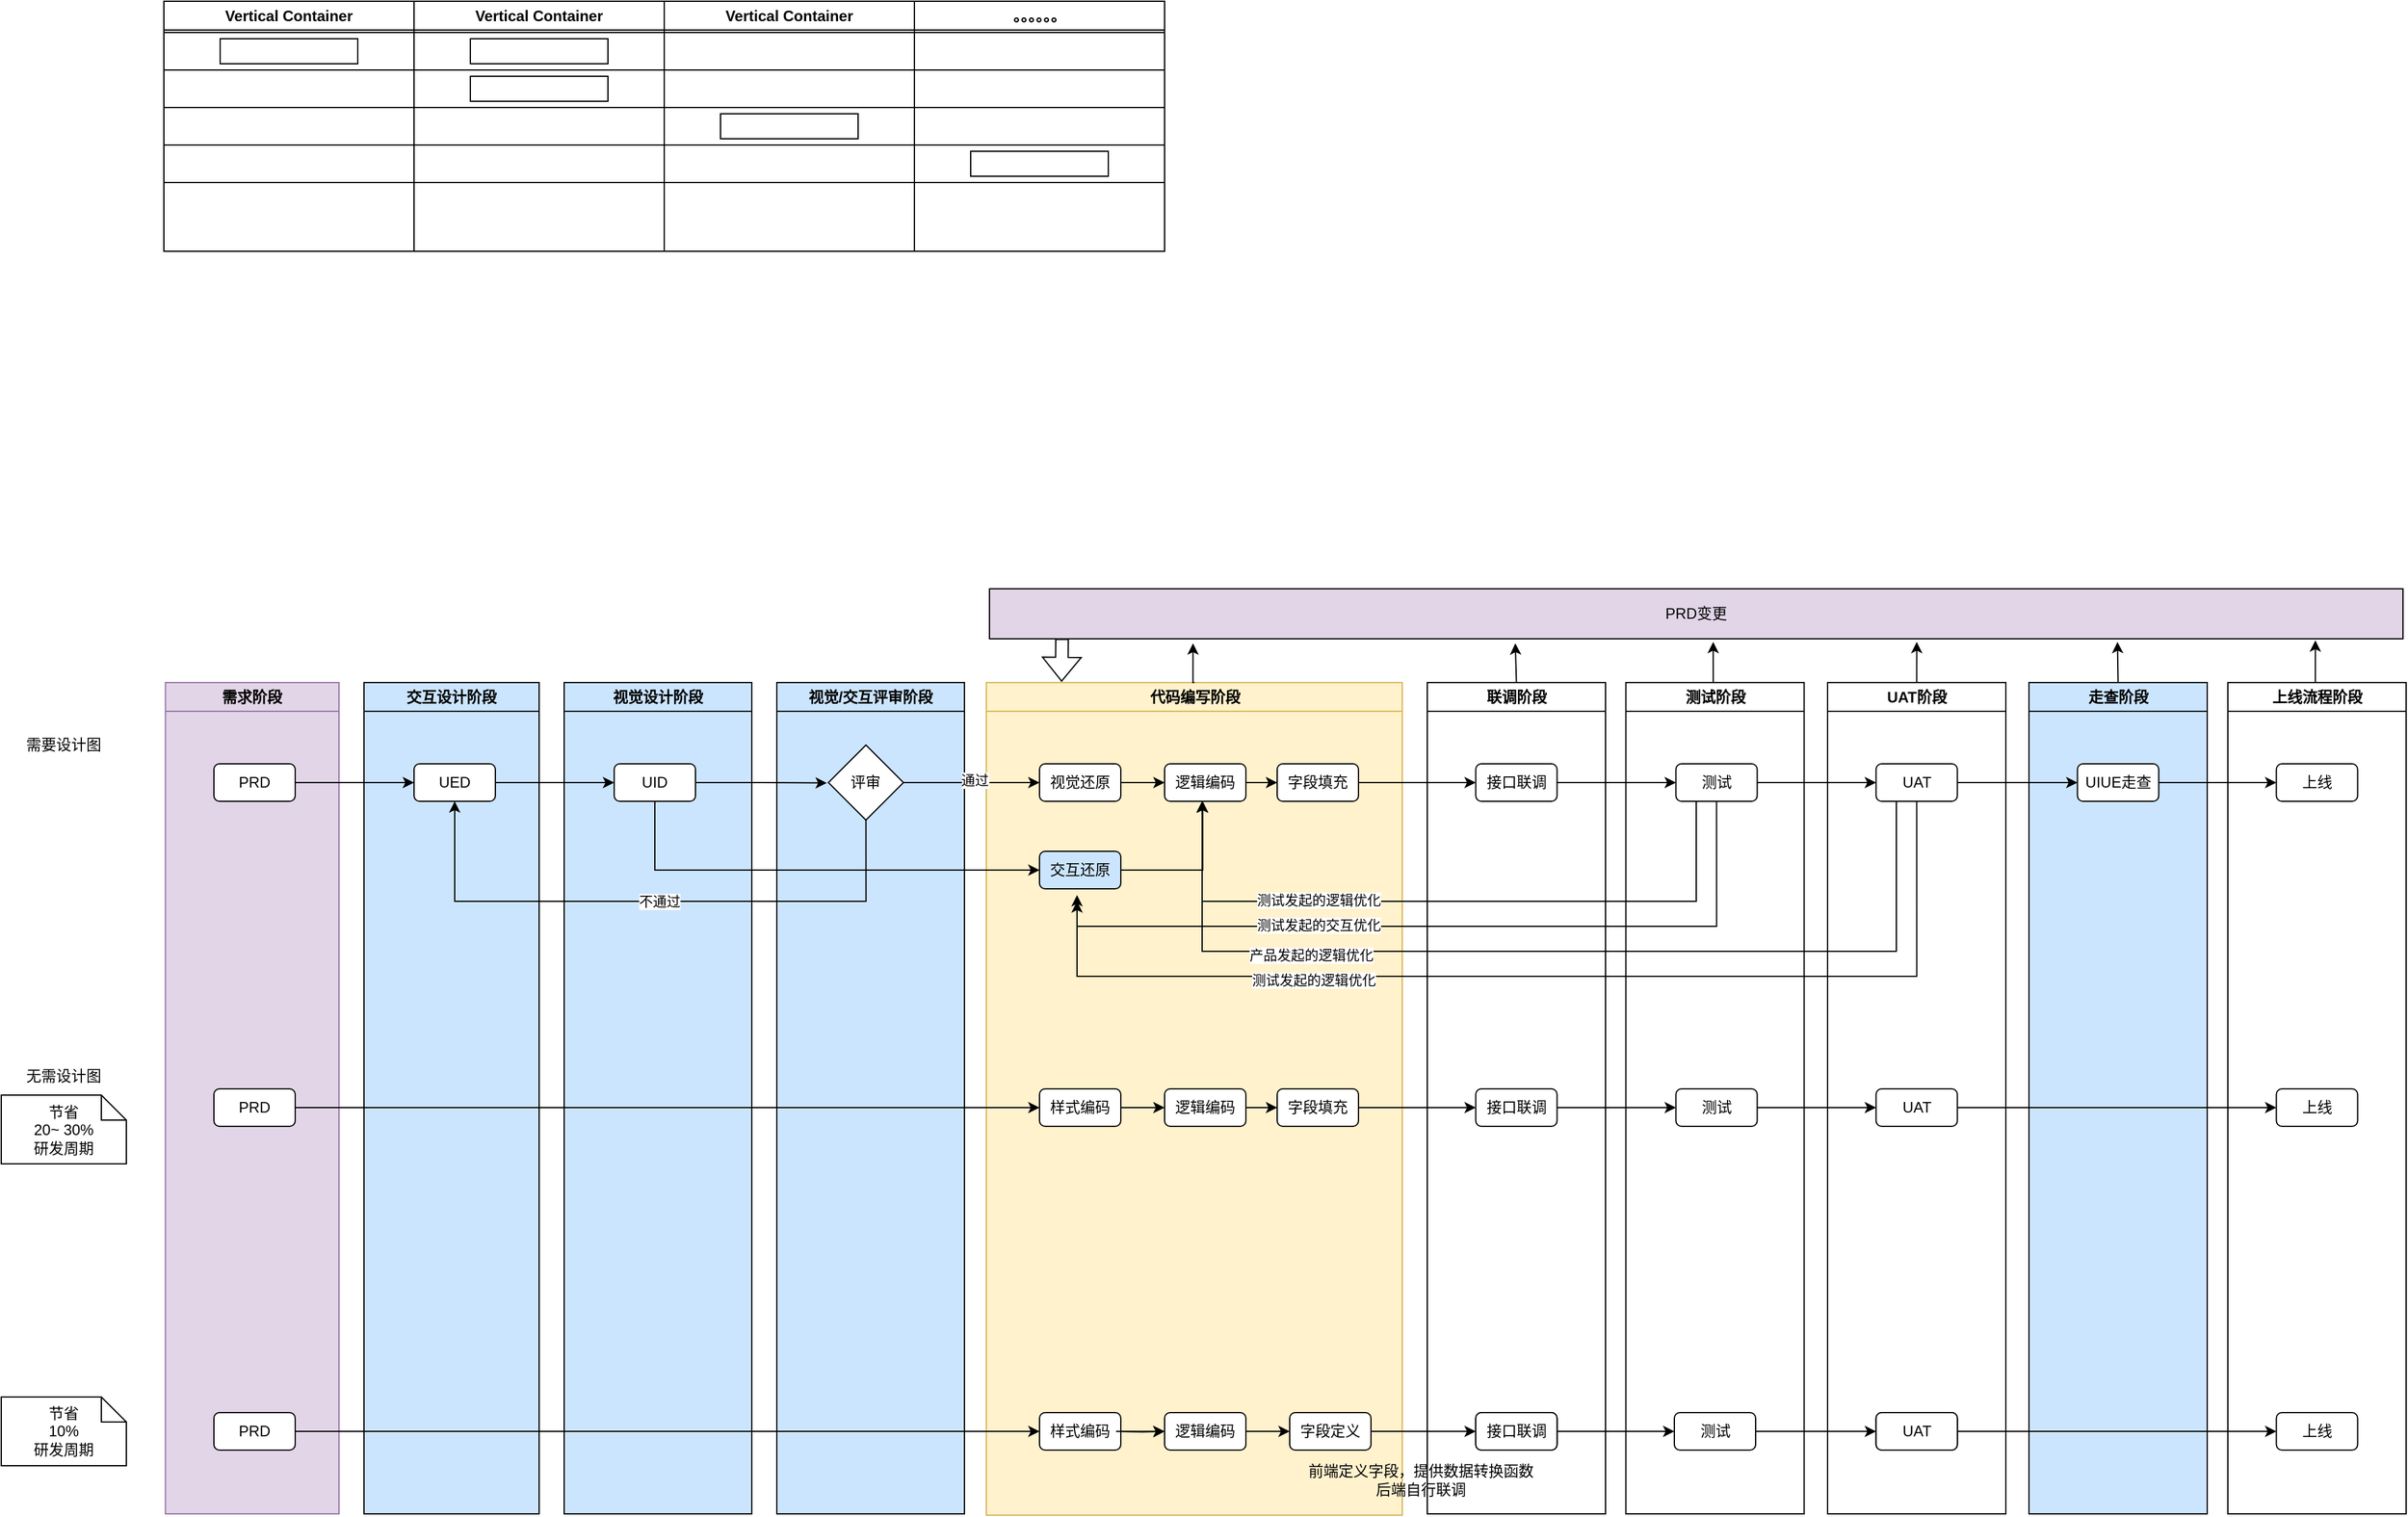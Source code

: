 <mxfile version="26.1.0">
  <diagram name="第 1 页" id="ajtBjw0Y2TWfrJRZztik">
    <mxGraphModel dx="1816" dy="565" grid="1" gridSize="10" guides="1" tooltips="1" connect="1" arrows="1" fold="1" page="1" pageScale="1" pageWidth="827" pageHeight="1169" math="0" shadow="0">
      <root>
        <mxCell id="0" />
        <mxCell id="1" parent="0" />
        <mxCell id="ziaTT8W9rmz3EXv0RYZL-85" value="需求阶段" style="swimlane;whiteSpace=wrap;html=1;fillColor=#E1D5E7;strokeColor=#9673a6;swimlaneFillColor=#E1D5E7;" vertex="1" parent="1">
          <mxGeometry x="81.25" y="585" width="138.75" height="665" as="geometry" />
        </mxCell>
        <mxCell id="ziaTT8W9rmz3EXv0RYZL-52" value="PRD" style="rounded=1;whiteSpace=wrap;html=1;" vertex="1" parent="ziaTT8W9rmz3EXv0RYZL-85">
          <mxGeometry x="38.75" y="325" width="65" height="30" as="geometry" />
        </mxCell>
        <mxCell id="ziaTT8W9rmz3EXv0RYZL-19" value="交互设计阶段" style="swimlane;whiteSpace=wrap;html=1;swimlaneFillColor=#CCE5FF;fillColor=#CCE5FF;gradientColor=none;" vertex="1" parent="1">
          <mxGeometry x="240" y="585" width="140" height="665" as="geometry" />
        </mxCell>
        <mxCell id="ziaTT8W9rmz3EXv0RYZL-24" value="视觉设计阶段" style="swimlane;whiteSpace=wrap;html=1;swimlaneFillColor=#CCE5FF;fillColor=#CCE5FF;gradientColor=none;" vertex="1" parent="1">
          <mxGeometry x="400" y="585" width="150" height="665" as="geometry" />
        </mxCell>
        <mxCell id="ziaTT8W9rmz3EXv0RYZL-110" value="视觉/交互评审阶段" style="swimlane;whiteSpace=wrap;html=1;swimlaneFillColor=#CCE5FF;fillColor=#CCE5FF;gradientColor=none;" vertex="1" parent="1">
          <mxGeometry x="570" y="585" width="150" height="665" as="geometry" />
        </mxCell>
        <mxCell id="ziaTT8W9rmz3EXv0RYZL-113" value="评审" style="rhombus;whiteSpace=wrap;html=1;" vertex="1" parent="ziaTT8W9rmz3EXv0RYZL-110">
          <mxGeometry x="41.25" y="50" width="60" height="60" as="geometry" />
        </mxCell>
        <mxCell id="ziaTT8W9rmz3EXv0RYZL-74" value="代码编写阶段" style="swimlane;whiteSpace=wrap;html=1;fillColor=#fff2cc;strokeColor=#d6b656;swimlaneFillColor=#FFF2CC;" vertex="1" parent="1">
          <mxGeometry x="737.5" y="585" width="332.5" height="666" as="geometry" />
        </mxCell>
        <mxCell id="ziaTT8W9rmz3EXv0RYZL-130" style="edgeStyle=orthogonalEdgeStyle;rounded=0;orthogonalLoop=1;jettySize=auto;html=1;exitX=1;exitY=0.5;exitDx=0;exitDy=0;entryX=0;entryY=0.5;entryDx=0;entryDy=0;" edge="1" parent="ziaTT8W9rmz3EXv0RYZL-74" source="ziaTT8W9rmz3EXv0RYZL-4" target="ziaTT8W9rmz3EXv0RYZL-128">
          <mxGeometry relative="1" as="geometry" />
        </mxCell>
        <mxCell id="ziaTT8W9rmz3EXv0RYZL-4" value="视觉还原" style="rounded=1;whiteSpace=wrap;html=1;" vertex="1" parent="ziaTT8W9rmz3EXv0RYZL-74">
          <mxGeometry x="42.5" y="65" width="65" height="30" as="geometry" />
        </mxCell>
        <mxCell id="ziaTT8W9rmz3EXv0RYZL-129" style="edgeStyle=orthogonalEdgeStyle;rounded=0;orthogonalLoop=1;jettySize=auto;html=1;exitX=1;exitY=0.5;exitDx=0;exitDy=0;" edge="1" parent="ziaTT8W9rmz3EXv0RYZL-74" source="ziaTT8W9rmz3EXv0RYZL-5" target="ziaTT8W9rmz3EXv0RYZL-128">
          <mxGeometry relative="1" as="geometry">
            <Array as="points">
              <mxPoint x="173" y="150" />
            </Array>
          </mxGeometry>
        </mxCell>
        <mxCell id="ziaTT8W9rmz3EXv0RYZL-5" value="交互还原" style="rounded=1;whiteSpace=wrap;html=1;fillColor=#CCE5FF;" vertex="1" parent="ziaTT8W9rmz3EXv0RYZL-74">
          <mxGeometry x="42.5" y="135" width="65" height="30" as="geometry" />
        </mxCell>
        <mxCell id="ziaTT8W9rmz3EXv0RYZL-197" style="edgeStyle=orthogonalEdgeStyle;rounded=0;orthogonalLoop=1;jettySize=auto;html=1;exitX=1;exitY=0.5;exitDx=0;exitDy=0;" edge="1" parent="ziaTT8W9rmz3EXv0RYZL-74" source="ziaTT8W9rmz3EXv0RYZL-128">
          <mxGeometry relative="1" as="geometry">
            <mxPoint x="232.5" y="79.762" as="targetPoint" />
          </mxGeometry>
        </mxCell>
        <mxCell id="ziaTT8W9rmz3EXv0RYZL-128" value="逻辑编码" style="rounded=1;whiteSpace=wrap;html=1;" vertex="1" parent="ziaTT8W9rmz3EXv0RYZL-74">
          <mxGeometry x="142.5" y="65" width="65" height="30" as="geometry" />
        </mxCell>
        <mxCell id="ziaTT8W9rmz3EXv0RYZL-188" value="字段填充" style="rounded=1;whiteSpace=wrap;html=1;" vertex="1" parent="ziaTT8W9rmz3EXv0RYZL-74">
          <mxGeometry x="232.5" y="325" width="65" height="30" as="geometry" />
        </mxCell>
        <mxCell id="ziaTT8W9rmz3EXv0RYZL-189" value="字段填充" style="rounded=1;whiteSpace=wrap;html=1;" vertex="1" parent="ziaTT8W9rmz3EXv0RYZL-74">
          <mxGeometry x="232.5" y="65" width="65" height="30" as="geometry" />
        </mxCell>
        <mxCell id="ziaTT8W9rmz3EXv0RYZL-192" style="edgeStyle=orthogonalEdgeStyle;rounded=0;orthogonalLoop=1;jettySize=auto;html=1;exitX=1;exitY=0.5;exitDx=0;exitDy=0;entryX=0;entryY=0.5;entryDx=0;entryDy=0;" edge="1" parent="ziaTT8W9rmz3EXv0RYZL-74" source="ziaTT8W9rmz3EXv0RYZL-111" target="ziaTT8W9rmz3EXv0RYZL-188">
          <mxGeometry relative="1" as="geometry" />
        </mxCell>
        <mxCell id="ziaTT8W9rmz3EXv0RYZL-111" value="逻辑编码" style="rounded=1;whiteSpace=wrap;html=1;" vertex="1" parent="ziaTT8W9rmz3EXv0RYZL-74">
          <mxGeometry x="142.5" y="325" width="65" height="30" as="geometry" />
        </mxCell>
        <mxCell id="ziaTT8W9rmz3EXv0RYZL-191" style="edgeStyle=orthogonalEdgeStyle;rounded=0;orthogonalLoop=1;jettySize=auto;html=1;exitX=1;exitY=0.5;exitDx=0;exitDy=0;" edge="1" parent="ziaTT8W9rmz3EXv0RYZL-74" source="ziaTT8W9rmz3EXv0RYZL-125">
          <mxGeometry relative="1" as="geometry">
            <mxPoint x="142.5" y="339.762" as="targetPoint" />
          </mxGeometry>
        </mxCell>
        <mxCell id="ziaTT8W9rmz3EXv0RYZL-125" value="样式编码" style="rounded=1;whiteSpace=wrap;html=1;" vertex="1" parent="ziaTT8W9rmz3EXv0RYZL-74">
          <mxGeometry x="42.5" y="325" width="65" height="30" as="geometry" />
        </mxCell>
        <mxCell id="ziaTT8W9rmz3EXv0RYZL-78" value="联调阶段" style="swimlane;whiteSpace=wrap;html=1;" vertex="1" parent="1">
          <mxGeometry x="1090" y="585" width="142.5" height="665" as="geometry" />
        </mxCell>
        <mxCell id="ziaTT8W9rmz3EXv0RYZL-63" value="接口联调" style="rounded=1;whiteSpace=wrap;html=1;" vertex="1" parent="ziaTT8W9rmz3EXv0RYZL-78">
          <mxGeometry x="38.75" y="325" width="65" height="30" as="geometry" />
        </mxCell>
        <mxCell id="ziaTT8W9rmz3EXv0RYZL-80" value="测试阶段" style="swimlane;whiteSpace=wrap;html=1;" vertex="1" parent="1">
          <mxGeometry x="1248.75" y="585" width="142.5" height="665" as="geometry" />
        </mxCell>
        <mxCell id="ziaTT8W9rmz3EXv0RYZL-65" value="测试" style="rounded=1;whiteSpace=wrap;html=1;" vertex="1" parent="ziaTT8W9rmz3EXv0RYZL-80">
          <mxGeometry x="40" y="325" width="65" height="30" as="geometry" />
        </mxCell>
        <mxCell id="ziaTT8W9rmz3EXv0RYZL-175" value="测试" style="rounded=1;whiteSpace=wrap;html=1;" vertex="1" parent="ziaTT8W9rmz3EXv0RYZL-80">
          <mxGeometry x="38.75" y="584" width="65" height="30" as="geometry" />
        </mxCell>
        <mxCell id="ziaTT8W9rmz3EXv0RYZL-82" value="UAT阶段" style="swimlane;whiteSpace=wrap;html=1;" vertex="1" parent="1">
          <mxGeometry x="1410" y="585" width="142.5" height="665" as="geometry" />
        </mxCell>
        <mxCell id="ziaTT8W9rmz3EXv0RYZL-67" value="UAT" style="rounded=1;whiteSpace=wrap;html=1;" vertex="1" parent="ziaTT8W9rmz3EXv0RYZL-82">
          <mxGeometry x="38.75" y="325" width="65" height="30" as="geometry" />
        </mxCell>
        <mxCell id="ziaTT8W9rmz3EXv0RYZL-27" value="走查阶段" style="swimlane;whiteSpace=wrap;html=1;swimlaneFillColor=#CCE5FF;fillColor=#CCE5FF;gradientColor=none;" vertex="1" parent="1">
          <mxGeometry x="1571" y="585" width="142.5" height="665" as="geometry" />
        </mxCell>
        <mxCell id="ziaTT8W9rmz3EXv0RYZL-84" value="上线流程阶段" style="swimlane;whiteSpace=wrap;html=1;" vertex="1" parent="1">
          <mxGeometry x="1730" y="585" width="142.5" height="665" as="geometry" />
        </mxCell>
        <mxCell id="ziaTT8W9rmz3EXv0RYZL-72" value="上线" style="rounded=1;whiteSpace=wrap;html=1;" vertex="1" parent="ziaTT8W9rmz3EXv0RYZL-84">
          <mxGeometry x="38.75" y="325" width="65" height="30" as="geometry" />
        </mxCell>
        <mxCell id="MzRyn0qnfD5LSnEBf2ia-15" style="edgeStyle=orthogonalEdgeStyle;rounded=0;orthogonalLoop=1;jettySize=auto;html=1;entryX=0;entryY=0.5;entryDx=0;entryDy=0;" parent="1" source="MzRyn0qnfD5LSnEBf2ia-10" target="MzRyn0qnfD5LSnEBf2ia-12" edge="1">
          <mxGeometry relative="1" as="geometry" />
        </mxCell>
        <mxCell id="MzRyn0qnfD5LSnEBf2ia-6" value="" style="rounded=0;whiteSpace=wrap;html=1;" parent="1" vertex="1">
          <mxGeometry x="80" y="95" width="800" height="30" as="geometry" />
        </mxCell>
        <mxCell id="MzRyn0qnfD5LSnEBf2ia-5" value="" style="rounded=0;whiteSpace=wrap;html=1;" parent="1" vertex="1">
          <mxGeometry x="80" y="65" width="800" height="30" as="geometry" />
        </mxCell>
        <mxCell id="MzRyn0qnfD5LSnEBf2ia-23" value="" style="rounded=0;whiteSpace=wrap;html=1;" parent="1" vertex="1">
          <mxGeometry x="80" y="125" width="800" height="30" as="geometry" />
        </mxCell>
        <mxCell id="MzRyn0qnfD5LSnEBf2ia-24" value="" style="rounded=0;whiteSpace=wrap;html=1;" parent="1" vertex="1">
          <mxGeometry x="80" y="155" width="800" height="30" as="geometry" />
        </mxCell>
        <mxCell id="MzRyn0qnfD5LSnEBf2ia-4" value="Vertical Container" style="swimlane;whiteSpace=wrap;html=1;" parent="1" vertex="1">
          <mxGeometry x="480" y="40" width="200" height="200" as="geometry" />
        </mxCell>
        <mxCell id="MzRyn0qnfD5LSnEBf2ia-25" value="" style="rounded=0;whiteSpace=wrap;html=1;" parent="MzRyn0qnfD5LSnEBf2ia-4" vertex="1">
          <mxGeometry x="45" y="90" width="110" height="20" as="geometry" />
        </mxCell>
        <mxCell id="MzRyn0qnfD5LSnEBf2ia-22" value="。。。。。。" style="swimlane;whiteSpace=wrap;html=1;" parent="1" vertex="1">
          <mxGeometry x="680" y="40" width="200" height="200" as="geometry" />
        </mxCell>
        <mxCell id="MzRyn0qnfD5LSnEBf2ia-2" value="Vertical Container" style="swimlane;whiteSpace=wrap;html=1;" parent="1" vertex="1">
          <mxGeometry x="80" y="40" width="200" height="200" as="geometry" />
        </mxCell>
        <mxCell id="MzRyn0qnfD5LSnEBf2ia-10" value="" style="rounded=0;whiteSpace=wrap;html=1;" parent="MzRyn0qnfD5LSnEBf2ia-2" vertex="1">
          <mxGeometry x="45" y="30" width="110" height="20" as="geometry" />
        </mxCell>
        <mxCell id="MzRyn0qnfD5LSnEBf2ia-3" value="Vertical Container" style="swimlane;whiteSpace=wrap;html=1;" parent="1" vertex="1">
          <mxGeometry x="280" y="40" width="200" height="200" as="geometry" />
        </mxCell>
        <mxCell id="MzRyn0qnfD5LSnEBf2ia-11" value="" style="rounded=0;whiteSpace=wrap;html=1;" parent="MzRyn0qnfD5LSnEBf2ia-3" vertex="1">
          <mxGeometry x="45" y="30" width="110" height="20" as="geometry" />
        </mxCell>
        <mxCell id="MzRyn0qnfD5LSnEBf2ia-12" value="" style="rounded=0;whiteSpace=wrap;html=1;" parent="MzRyn0qnfD5LSnEBf2ia-3" vertex="1">
          <mxGeometry x="45" y="60" width="110" height="20" as="geometry" />
        </mxCell>
        <mxCell id="MzRyn0qnfD5LSnEBf2ia-26" value="" style="rounded=0;whiteSpace=wrap;html=1;" parent="1" vertex="1">
          <mxGeometry x="725" y="160" width="110" height="20" as="geometry" />
        </mxCell>
        <mxCell id="ziaTT8W9rmz3EXv0RYZL-10" value="" style="edgeStyle=orthogonalEdgeStyle;rounded=0;orthogonalLoop=1;jettySize=auto;html=1;" edge="1" parent="1" source="ziaTT8W9rmz3EXv0RYZL-1" target="ziaTT8W9rmz3EXv0RYZL-2">
          <mxGeometry relative="1" as="geometry" />
        </mxCell>
        <mxCell id="ziaTT8W9rmz3EXv0RYZL-1" value="PRD" style="rounded=1;whiteSpace=wrap;html=1;" vertex="1" parent="1">
          <mxGeometry x="120" y="650" width="65" height="30" as="geometry" />
        </mxCell>
        <mxCell id="ziaTT8W9rmz3EXv0RYZL-11" value="" style="edgeStyle=orthogonalEdgeStyle;rounded=0;orthogonalLoop=1;jettySize=auto;html=1;" edge="1" parent="1" source="ziaTT8W9rmz3EXv0RYZL-2" target="ziaTT8W9rmz3EXv0RYZL-3">
          <mxGeometry relative="1" as="geometry" />
        </mxCell>
        <mxCell id="ziaTT8W9rmz3EXv0RYZL-2" value="UED" style="rounded=1;whiteSpace=wrap;html=1;" vertex="1" parent="1">
          <mxGeometry x="280" y="650" width="65" height="30" as="geometry" />
        </mxCell>
        <mxCell id="ziaTT8W9rmz3EXv0RYZL-17" style="edgeStyle=orthogonalEdgeStyle;rounded=0;orthogonalLoop=1;jettySize=auto;html=1;entryX=0;entryY=0.5;entryDx=0;entryDy=0;" edge="1" parent="1" source="ziaTT8W9rmz3EXv0RYZL-3" target="ziaTT8W9rmz3EXv0RYZL-5">
          <mxGeometry relative="1" as="geometry">
            <mxPoint x="480" y="740" as="targetPoint" />
            <Array as="points">
              <mxPoint x="473" y="735" />
            </Array>
          </mxGeometry>
        </mxCell>
        <mxCell id="ziaTT8W9rmz3EXv0RYZL-201" style="edgeStyle=orthogonalEdgeStyle;rounded=0;orthogonalLoop=1;jettySize=auto;html=1;exitX=1;exitY=0.5;exitDx=0;exitDy=0;" edge="1" parent="1" source="ziaTT8W9rmz3EXv0RYZL-3">
          <mxGeometry relative="1" as="geometry">
            <mxPoint x="610" y="665.345" as="targetPoint" />
          </mxGeometry>
        </mxCell>
        <mxCell id="ziaTT8W9rmz3EXv0RYZL-3" value="UID" style="rounded=1;whiteSpace=wrap;html=1;" vertex="1" parent="1">
          <mxGeometry x="440" y="650" width="65" height="30" as="geometry" />
        </mxCell>
        <mxCell id="ziaTT8W9rmz3EXv0RYZL-14" value="" style="edgeStyle=orthogonalEdgeStyle;rounded=0;orthogonalLoop=1;jettySize=auto;html=1;" edge="1" parent="1" source="ziaTT8W9rmz3EXv0RYZL-6" target="ziaTT8W9rmz3EXv0RYZL-7">
          <mxGeometry relative="1" as="geometry" />
        </mxCell>
        <mxCell id="ziaTT8W9rmz3EXv0RYZL-6" value="接口联调" style="rounded=1;whiteSpace=wrap;html=1;" vertex="1" parent="1">
          <mxGeometry x="1128.75" y="650" width="65" height="30" as="geometry" />
        </mxCell>
        <mxCell id="ziaTT8W9rmz3EXv0RYZL-15" value="" style="edgeStyle=orthogonalEdgeStyle;rounded=0;orthogonalLoop=1;jettySize=auto;html=1;" edge="1" parent="1" source="ziaTT8W9rmz3EXv0RYZL-7" target="ziaTT8W9rmz3EXv0RYZL-8">
          <mxGeometry relative="1" as="geometry" />
        </mxCell>
        <mxCell id="ziaTT8W9rmz3EXv0RYZL-224" style="edgeStyle=orthogonalEdgeStyle;rounded=0;orthogonalLoop=1;jettySize=auto;html=1;exitX=0.5;exitY=1;exitDx=0;exitDy=0;" edge="1" parent="1" source="ziaTT8W9rmz3EXv0RYZL-7">
          <mxGeometry relative="1" as="geometry">
            <mxPoint x="810" y="755" as="targetPoint" />
            <Array as="points">
              <mxPoint x="1321" y="780" />
              <mxPoint x="810" y="780" />
            </Array>
          </mxGeometry>
        </mxCell>
        <mxCell id="ziaTT8W9rmz3EXv0RYZL-225" value="测试发起的交互优化" style="edgeLabel;html=1;align=center;verticalAlign=middle;resizable=0;points=[];" vertex="1" connectable="0" parent="ziaTT8W9rmz3EXv0RYZL-224">
          <mxGeometry x="0.127" y="-1" relative="1" as="geometry">
            <mxPoint x="-60" as="offset" />
          </mxGeometry>
        </mxCell>
        <mxCell id="ziaTT8W9rmz3EXv0RYZL-226" style="edgeStyle=orthogonalEdgeStyle;rounded=0;orthogonalLoop=1;jettySize=auto;html=1;exitX=0.25;exitY=1;exitDx=0;exitDy=0;" edge="1" parent="1" source="ziaTT8W9rmz3EXv0RYZL-7">
          <mxGeometry relative="1" as="geometry">
            <mxPoint x="910" y="679.828" as="targetPoint" />
            <Array as="points">
              <mxPoint x="1305" y="760" />
              <mxPoint x="910" y="760" />
            </Array>
          </mxGeometry>
        </mxCell>
        <mxCell id="ziaTT8W9rmz3EXv0RYZL-227" value="测试发起的逻辑优化" style="edgeLabel;html=1;align=center;verticalAlign=middle;resizable=0;points=[];" vertex="1" connectable="0" parent="ziaTT8W9rmz3EXv0RYZL-226">
          <mxGeometry x="0.305" y="-1" relative="1" as="geometry">
            <mxPoint x="-20" as="offset" />
          </mxGeometry>
        </mxCell>
        <mxCell id="ziaTT8W9rmz3EXv0RYZL-7" value="测试" style="rounded=1;whiteSpace=wrap;html=1;" vertex="1" parent="1">
          <mxGeometry x="1288.75" y="650" width="65" height="30" as="geometry" />
        </mxCell>
        <mxCell id="ziaTT8W9rmz3EXv0RYZL-16" value="" style="edgeStyle=orthogonalEdgeStyle;rounded=0;orthogonalLoop=1;jettySize=auto;html=1;" edge="1" parent="1" source="ziaTT8W9rmz3EXv0RYZL-8" target="ziaTT8W9rmz3EXv0RYZL-9">
          <mxGeometry relative="1" as="geometry" />
        </mxCell>
        <mxCell id="ziaTT8W9rmz3EXv0RYZL-228" style="edgeStyle=orthogonalEdgeStyle;rounded=0;orthogonalLoop=1;jettySize=auto;html=1;exitX=0.25;exitY=1;exitDx=0;exitDy=0;" edge="1" parent="1" source="ziaTT8W9rmz3EXv0RYZL-8">
          <mxGeometry relative="1" as="geometry">
            <mxPoint x="910" y="679.828" as="targetPoint" />
            <Array as="points">
              <mxPoint x="1465" y="800" />
              <mxPoint x="910" y="800" />
            </Array>
          </mxGeometry>
        </mxCell>
        <mxCell id="ziaTT8W9rmz3EXv0RYZL-232" value="&lt;span style=&quot;color: rgba(0, 0, 0, 0); font-family: monospace; font-size: 0px; text-align: start; background-color: rgb(251, 251, 251);&quot;&gt;%3CmxGraphModel%3E%3Croot%3E%3CmxCell%20id%3D%220%22%2F%3E%3CmxCell%20id%3D%221%22%20parent%3D%220%22%2F%3E%3CmxCell%20id%3D%222%22%20value%3D%22%E6%B5%8B%E8%AF%95%E5%8F%91%E8%B5%B7%E7%9A%84%E9%80%BB%E8%BE%91%E4%BC%98%E5%8C%96%22%20style%3D%22edgeLabel%3Bhtml%3D1%3Balign%3Dcenter%3BverticalAlign%3Dmiddle%3Bresizable%3D0%3Bpoints%3D%5B%5D%3B%22%20vertex%3D%221%22%20connectable%3D%220%22%20parent%3D%221%22%3E%3CmxGeometry%20x%3D%221002.31%22%20y%3D%22759.034%22%20as%3D%22geometry%22%2F%3E%3C%2FmxCell%3E%3C%2Froot%3E%3C%2FmxGraphModel%&lt;/span&gt;" style="edgeLabel;html=1;align=center;verticalAlign=middle;resizable=0;points=[];" vertex="1" connectable="0" parent="ziaTT8W9rmz3EXv0RYZL-228">
          <mxGeometry x="0.48" y="1" relative="1" as="geometry">
            <mxPoint as="offset" />
          </mxGeometry>
        </mxCell>
        <mxCell id="ziaTT8W9rmz3EXv0RYZL-233" value="产品发起的逻辑优化" style="edgeLabel;html=1;align=center;verticalAlign=middle;resizable=0;points=[];" vertex="1" connectable="0" parent="ziaTT8W9rmz3EXv0RYZL-228">
          <mxGeometry x="0.48" y="3" relative="1" as="geometry">
            <mxPoint as="offset" />
          </mxGeometry>
        </mxCell>
        <mxCell id="ziaTT8W9rmz3EXv0RYZL-229" style="edgeStyle=orthogonalEdgeStyle;rounded=0;orthogonalLoop=1;jettySize=auto;html=1;exitX=0.5;exitY=1;exitDx=0;exitDy=0;" edge="1" parent="1" source="ziaTT8W9rmz3EXv0RYZL-8">
          <mxGeometry relative="1" as="geometry">
            <mxPoint x="810" y="760" as="targetPoint" />
            <Array as="points">
              <mxPoint x="1481" y="820" />
              <mxPoint x="810" y="820" />
            </Array>
          </mxGeometry>
        </mxCell>
        <mxCell id="ziaTT8W9rmz3EXv0RYZL-234" value="测试发起的逻辑优化" style="edgeLabel;html=1;align=center;verticalAlign=middle;resizable=0;points=[];" vertex="1" connectable="0" parent="ziaTT8W9rmz3EXv0RYZL-229">
          <mxGeometry x="0.429" y="3" relative="1" as="geometry">
            <mxPoint as="offset" />
          </mxGeometry>
        </mxCell>
        <mxCell id="ziaTT8W9rmz3EXv0RYZL-8" value="UAT" style="rounded=1;whiteSpace=wrap;html=1;" vertex="1" parent="1">
          <mxGeometry x="1448.75" y="650" width="65" height="30" as="geometry" />
        </mxCell>
        <mxCell id="ziaTT8W9rmz3EXv0RYZL-26" style="edgeStyle=orthogonalEdgeStyle;rounded=0;orthogonalLoop=1;jettySize=auto;html=1;exitX=1;exitY=0.5;exitDx=0;exitDy=0;entryX=0;entryY=0.5;entryDx=0;entryDy=0;" edge="1" parent="1" source="ziaTT8W9rmz3EXv0RYZL-9" target="ziaTT8W9rmz3EXv0RYZL-25">
          <mxGeometry relative="1" as="geometry" />
        </mxCell>
        <mxCell id="ziaTT8W9rmz3EXv0RYZL-9" value="UIUE走查" style="rounded=1;whiteSpace=wrap;html=1;" vertex="1" parent="1">
          <mxGeometry x="1609.75" y="650" width="65" height="30" as="geometry" />
        </mxCell>
        <mxCell id="ziaTT8W9rmz3EXv0RYZL-25" value="上线" style="rounded=1;whiteSpace=wrap;html=1;" vertex="1" parent="1">
          <mxGeometry x="1768.75" y="650" width="65" height="30" as="geometry" />
        </mxCell>
        <mxCell id="ziaTT8W9rmz3EXv0RYZL-62" value="" style="edgeStyle=orthogonalEdgeStyle;rounded=0;orthogonalLoop=1;jettySize=auto;html=1;" edge="1" parent="1" source="ziaTT8W9rmz3EXv0RYZL-63" target="ziaTT8W9rmz3EXv0RYZL-65">
          <mxGeometry relative="1" as="geometry" />
        </mxCell>
        <mxCell id="ziaTT8W9rmz3EXv0RYZL-64" value="" style="edgeStyle=orthogonalEdgeStyle;rounded=0;orthogonalLoop=1;jettySize=auto;html=1;" edge="1" parent="1" source="ziaTT8W9rmz3EXv0RYZL-65" target="ziaTT8W9rmz3EXv0RYZL-67">
          <mxGeometry relative="1" as="geometry" />
        </mxCell>
        <UserObject label="需要设计图" placeholders="1" name="Variable" id="ziaTT8W9rmz3EXv0RYZL-103">
          <mxCell style="text;html=1;strokeColor=none;fillColor=none;align=center;verticalAlign=middle;whiteSpace=wrap;overflow=hidden;" vertex="1" parent="1">
            <mxGeometry x="-40" y="625" width="80" height="20" as="geometry" />
          </mxCell>
        </UserObject>
        <UserObject label="无需设计图" placeholders="1" name="Variable" id="ziaTT8W9rmz3EXv0RYZL-104">
          <mxCell style="text;html=1;strokeColor=none;fillColor=none;align=center;verticalAlign=middle;whiteSpace=wrap;overflow=hidden;" vertex="1" parent="1">
            <mxGeometry x="-40" y="890" width="80" height="20" as="geometry" />
          </mxCell>
        </UserObject>
        <mxCell id="ziaTT8W9rmz3EXv0RYZL-107" value="&lt;div&gt;节省&lt;/div&gt;20~ 30%&lt;div&gt;研发周期&lt;/div&gt;" style="shape=note;size=20;whiteSpace=wrap;html=1;" vertex="1" parent="1">
          <mxGeometry x="-50" y="915" width="100" height="55" as="geometry" />
        </mxCell>
        <mxCell id="ziaTT8W9rmz3EXv0RYZL-123" style="edgeStyle=orthogonalEdgeStyle;rounded=0;orthogonalLoop=1;jettySize=auto;html=1;exitX=0.5;exitY=1;exitDx=0;exitDy=0;entryX=0.5;entryY=1;entryDx=0;entryDy=0;" edge="1" parent="1" source="ziaTT8W9rmz3EXv0RYZL-113" target="ziaTT8W9rmz3EXv0RYZL-2">
          <mxGeometry relative="1" as="geometry">
            <Array as="points">
              <mxPoint x="641" y="760" />
              <mxPoint x="313" y="760" />
            </Array>
          </mxGeometry>
        </mxCell>
        <mxCell id="ziaTT8W9rmz3EXv0RYZL-124" value="不通过" style="edgeLabel;html=1;align=center;verticalAlign=middle;resizable=0;points=[];" vertex="1" connectable="0" parent="ziaTT8W9rmz3EXv0RYZL-123">
          <mxGeometry x="-0.028" relative="1" as="geometry">
            <mxPoint as="offset" />
          </mxGeometry>
        </mxCell>
        <mxCell id="ziaTT8W9rmz3EXv0RYZL-126" value="" style="edgeStyle=orthogonalEdgeStyle;rounded=0;orthogonalLoop=1;jettySize=auto;html=1;exitX=1;exitY=0.5;exitDx=0;exitDy=0;entryX=0;entryY=0.5;entryDx=0;entryDy=0;" edge="1" parent="1" source="ziaTT8W9rmz3EXv0RYZL-52" target="ziaTT8W9rmz3EXv0RYZL-125">
          <mxGeometry relative="1" as="geometry">
            <mxPoint x="185" y="930" as="sourcePoint" />
            <mxPoint x="940" y="930" as="targetPoint" />
          </mxGeometry>
        </mxCell>
        <mxCell id="ziaTT8W9rmz3EXv0RYZL-168" value="接口联调" style="rounded=1;whiteSpace=wrap;html=1;" vertex="1" parent="1">
          <mxGeometry x="1128.75" y="1169" width="65" height="30" as="geometry" />
        </mxCell>
        <mxCell id="ziaTT8W9rmz3EXv0RYZL-170" value="UAT" style="rounded=1;whiteSpace=wrap;html=1;" vertex="1" parent="1">
          <mxGeometry x="1448.75" y="1169" width="65" height="30" as="geometry" />
        </mxCell>
        <mxCell id="ziaTT8W9rmz3EXv0RYZL-171" value="PRD" style="rounded=1;whiteSpace=wrap;html=1;" vertex="1" parent="1">
          <mxGeometry x="120" y="1169" width="65" height="30" as="geometry" />
        </mxCell>
        <mxCell id="ziaTT8W9rmz3EXv0RYZL-172" value="" style="edgeStyle=orthogonalEdgeStyle;rounded=0;orthogonalLoop=1;jettySize=auto;html=1;" edge="1" parent="1" source="ziaTT8W9rmz3EXv0RYZL-173" target="ziaTT8W9rmz3EXv0RYZL-175">
          <mxGeometry relative="1" as="geometry" />
        </mxCell>
        <mxCell id="ziaTT8W9rmz3EXv0RYZL-173" value="接口联调" style="rounded=1;whiteSpace=wrap;html=1;" vertex="1" parent="1">
          <mxGeometry x="1128.75" y="1169" width="65" height="30" as="geometry" />
        </mxCell>
        <mxCell id="ziaTT8W9rmz3EXv0RYZL-174" value="" style="edgeStyle=orthogonalEdgeStyle;rounded=0;orthogonalLoop=1;jettySize=auto;html=1;" edge="1" parent="1" source="ziaTT8W9rmz3EXv0RYZL-175" target="ziaTT8W9rmz3EXv0RYZL-176">
          <mxGeometry relative="1" as="geometry" />
        </mxCell>
        <mxCell id="ziaTT8W9rmz3EXv0RYZL-176" value="UAT" style="rounded=1;whiteSpace=wrap;html=1;" vertex="1" parent="1">
          <mxGeometry x="1448.75" y="1169" width="65" height="30" as="geometry" />
        </mxCell>
        <mxCell id="ziaTT8W9rmz3EXv0RYZL-177" value="上线" style="rounded=1;whiteSpace=wrap;html=1;" vertex="1" parent="1">
          <mxGeometry x="1768.75" y="1169" width="65" height="30" as="geometry" />
        </mxCell>
        <mxCell id="ziaTT8W9rmz3EXv0RYZL-178" style="edgeStyle=orthogonalEdgeStyle;rounded=0;orthogonalLoop=1;jettySize=auto;html=1;exitX=1;exitY=0.5;exitDx=0;exitDy=0;" edge="1" parent="1" source="ziaTT8W9rmz3EXv0RYZL-185" target="ziaTT8W9rmz3EXv0RYZL-173">
          <mxGeometry relative="1" as="geometry">
            <mxPoint x="841.25" y="1184" as="sourcePoint" />
          </mxGeometry>
        </mxCell>
        <mxCell id="ziaTT8W9rmz3EXv0RYZL-179" style="edgeStyle=orthogonalEdgeStyle;rounded=0;orthogonalLoop=1;jettySize=auto;html=1;exitX=1;exitY=0.5;exitDx=0;exitDy=0;" edge="1" parent="1" source="ziaTT8W9rmz3EXv0RYZL-170" target="ziaTT8W9rmz3EXv0RYZL-177">
          <mxGeometry relative="1" as="geometry" />
        </mxCell>
        <mxCell id="ziaTT8W9rmz3EXv0RYZL-180" value="" style="edgeStyle=orthogonalEdgeStyle;rounded=0;orthogonalLoop=1;jettySize=auto;html=1;exitX=1;exitY=0.5;exitDx=0;exitDy=0;entryX=0;entryY=0.5;entryDx=0;entryDy=0;" edge="1" parent="1" source="ziaTT8W9rmz3EXv0RYZL-182" target="ziaTT8W9rmz3EXv0RYZL-184">
          <mxGeometry relative="1" as="geometry">
            <mxPoint x="185" y="1184" as="sourcePoint" />
            <mxPoint x="1109" y="1184" as="targetPoint" />
          </mxGeometry>
        </mxCell>
        <mxCell id="ziaTT8W9rmz3EXv0RYZL-181" value="" style="edgeStyle=orthogonalEdgeStyle;rounded=0;orthogonalLoop=1;jettySize=auto;html=1;exitX=1;exitY=0.5;exitDx=0;exitDy=0;entryX=0;entryY=0.5;entryDx=0;entryDy=0;" edge="1" parent="1" source="ziaTT8W9rmz3EXv0RYZL-171" target="ziaTT8W9rmz3EXv0RYZL-182">
          <mxGeometry relative="1" as="geometry">
            <mxPoint x="185" y="1184" as="sourcePoint" />
            <mxPoint x="940" y="1184" as="targetPoint" />
          </mxGeometry>
        </mxCell>
        <mxCell id="ziaTT8W9rmz3EXv0RYZL-182" value="样式编码" style="rounded=1;whiteSpace=wrap;html=1;" vertex="1" parent="1">
          <mxGeometry x="780" y="1169" width="65" height="30" as="geometry" />
        </mxCell>
        <mxCell id="ziaTT8W9rmz3EXv0RYZL-183" value="" style="edgeStyle=orthogonalEdgeStyle;rounded=0;orthogonalLoop=1;jettySize=auto;html=1;exitX=1;exitY=0.5;exitDx=0;exitDy=0;" edge="1" parent="1" target="ziaTT8W9rmz3EXv0RYZL-184">
          <mxGeometry relative="1" as="geometry">
            <mxPoint x="841.25" y="1184" as="sourcePoint" />
            <mxPoint x="1269" y="1184" as="targetPoint" />
          </mxGeometry>
        </mxCell>
        <mxCell id="ziaTT8W9rmz3EXv0RYZL-184" value="逻辑编码" style="rounded=1;whiteSpace=wrap;html=1;" vertex="1" parent="1">
          <mxGeometry x="880" y="1169" width="65" height="30" as="geometry" />
        </mxCell>
        <mxCell id="ziaTT8W9rmz3EXv0RYZL-186" value="" style="edgeStyle=orthogonalEdgeStyle;rounded=0;orthogonalLoop=1;jettySize=auto;html=1;exitX=1;exitY=0.5;exitDx=0;exitDy=0;" edge="1" parent="1" source="ziaTT8W9rmz3EXv0RYZL-184" target="ziaTT8W9rmz3EXv0RYZL-185">
          <mxGeometry relative="1" as="geometry">
            <mxPoint x="945" y="1184" as="sourcePoint" />
            <mxPoint x="1209" y="1184" as="targetPoint" />
          </mxGeometry>
        </mxCell>
        <mxCell id="ziaTT8W9rmz3EXv0RYZL-185" value="字段定义" style="rounded=1;whiteSpace=wrap;html=1;" vertex="1" parent="1">
          <mxGeometry x="980" y="1169" width="65" height="30" as="geometry" />
        </mxCell>
        <mxCell id="ziaTT8W9rmz3EXv0RYZL-194" style="edgeStyle=orthogonalEdgeStyle;rounded=0;orthogonalLoop=1;jettySize=auto;html=1;exitX=1;exitY=0.5;exitDx=0;exitDy=0;entryX=0;entryY=0.5;entryDx=0;entryDy=0;" edge="1" parent="1" source="ziaTT8W9rmz3EXv0RYZL-67" target="ziaTT8W9rmz3EXv0RYZL-72">
          <mxGeometry relative="1" as="geometry" />
        </mxCell>
        <mxCell id="ziaTT8W9rmz3EXv0RYZL-195" style="edgeStyle=orthogonalEdgeStyle;rounded=0;orthogonalLoop=1;jettySize=auto;html=1;exitX=1;exitY=0.5;exitDx=0;exitDy=0;entryX=0;entryY=0.5;entryDx=0;entryDy=0;" edge="1" parent="1" source="ziaTT8W9rmz3EXv0RYZL-189" target="ziaTT8W9rmz3EXv0RYZL-6">
          <mxGeometry relative="1" as="geometry" />
        </mxCell>
        <mxCell id="ziaTT8W9rmz3EXv0RYZL-196" style="edgeStyle=orthogonalEdgeStyle;rounded=0;orthogonalLoop=1;jettySize=auto;html=1;exitX=1;exitY=0.5;exitDx=0;exitDy=0;entryX=0;entryY=0.5;entryDx=0;entryDy=0;" edge="1" parent="1" source="ziaTT8W9rmz3EXv0RYZL-188" target="ziaTT8W9rmz3EXv0RYZL-63">
          <mxGeometry relative="1" as="geometry" />
        </mxCell>
        <mxCell id="ziaTT8W9rmz3EXv0RYZL-199" value="前端定义字段，提供数据转换函数&lt;div&gt;后端自行联调&lt;/div&gt;" style="text;html=1;align=center;verticalAlign=middle;whiteSpace=wrap;rounded=0;" vertex="1" parent="1">
          <mxGeometry x="980" y="1210" width="210" height="26" as="geometry" />
        </mxCell>
        <mxCell id="ziaTT8W9rmz3EXv0RYZL-200" value="&lt;div&gt;节省&lt;/div&gt;10%&lt;div&gt;研发周期&lt;/div&gt;" style="shape=note;size=20;whiteSpace=wrap;html=1;" vertex="1" parent="1">
          <mxGeometry x="-50" y="1156.5" width="100" height="55" as="geometry" />
        </mxCell>
        <mxCell id="ziaTT8W9rmz3EXv0RYZL-202" style="edgeStyle=orthogonalEdgeStyle;rounded=0;orthogonalLoop=1;jettySize=auto;html=1;exitX=1;exitY=0.5;exitDx=0;exitDy=0;entryX=0;entryY=0.5;entryDx=0;entryDy=0;" edge="1" parent="1" source="ziaTT8W9rmz3EXv0RYZL-113" target="ziaTT8W9rmz3EXv0RYZL-4">
          <mxGeometry relative="1" as="geometry" />
        </mxCell>
        <mxCell id="ziaTT8W9rmz3EXv0RYZL-203" value="通过" style="edgeLabel;html=1;align=center;verticalAlign=middle;resizable=0;points=[];" vertex="1" connectable="0" parent="ziaTT8W9rmz3EXv0RYZL-202">
          <mxGeometry x="0.034" y="2" relative="1" as="geometry">
            <mxPoint as="offset" />
          </mxGeometry>
        </mxCell>
        <mxCell id="ziaTT8W9rmz3EXv0RYZL-212" value="PRD变更" style="rounded=0;whiteSpace=wrap;html=1;fillColor=#E1D5E7;" vertex="1" parent="1">
          <mxGeometry x="740" y="510" width="1130" height="40" as="geometry" />
        </mxCell>
        <mxCell id="ziaTT8W9rmz3EXv0RYZL-216" style="edgeStyle=orthogonalEdgeStyle;rounded=0;orthogonalLoop=1;jettySize=auto;html=1;exitX=0.5;exitY=0;exitDx=0;exitDy=0;entryX=0.144;entryY=1.091;entryDx=0;entryDy=0;entryPerimeter=0;" edge="1" parent="1" source="ziaTT8W9rmz3EXv0RYZL-74" target="ziaTT8W9rmz3EXv0RYZL-212">
          <mxGeometry relative="1" as="geometry" />
        </mxCell>
        <mxCell id="ziaTT8W9rmz3EXv0RYZL-217" style="edgeStyle=orthogonalEdgeStyle;rounded=0;orthogonalLoop=1;jettySize=auto;html=1;exitX=0.5;exitY=0;exitDx=0;exitDy=0;entryX=0.372;entryY=1.091;entryDx=0;entryDy=0;entryPerimeter=0;" edge="1" parent="1" source="ziaTT8W9rmz3EXv0RYZL-78" target="ziaTT8W9rmz3EXv0RYZL-212">
          <mxGeometry relative="1" as="geometry" />
        </mxCell>
        <mxCell id="ziaTT8W9rmz3EXv0RYZL-218" style="edgeStyle=orthogonalEdgeStyle;rounded=0;orthogonalLoop=1;jettySize=auto;html=1;exitX=0.5;exitY=0;exitDx=0;exitDy=0;entryX=0.512;entryY=1.062;entryDx=0;entryDy=0;entryPerimeter=0;" edge="1" parent="1" source="ziaTT8W9rmz3EXv0RYZL-80" target="ziaTT8W9rmz3EXv0RYZL-212">
          <mxGeometry relative="1" as="geometry" />
        </mxCell>
        <mxCell id="ziaTT8W9rmz3EXv0RYZL-219" style="edgeStyle=orthogonalEdgeStyle;rounded=0;orthogonalLoop=1;jettySize=auto;html=1;exitX=0.5;exitY=0;exitDx=0;exitDy=0;entryX=0.656;entryY=1.062;entryDx=0;entryDy=0;entryPerimeter=0;" edge="1" parent="1" source="ziaTT8W9rmz3EXv0RYZL-82" target="ziaTT8W9rmz3EXv0RYZL-212">
          <mxGeometry relative="1" as="geometry" />
        </mxCell>
        <mxCell id="ziaTT8W9rmz3EXv0RYZL-220" style="edgeStyle=orthogonalEdgeStyle;rounded=0;orthogonalLoop=1;jettySize=auto;html=1;exitX=0.5;exitY=0;exitDx=0;exitDy=0;entryX=0.798;entryY=1.062;entryDx=0;entryDy=0;entryPerimeter=0;" edge="1" parent="1" source="ziaTT8W9rmz3EXv0RYZL-27" target="ziaTT8W9rmz3EXv0RYZL-212">
          <mxGeometry relative="1" as="geometry" />
        </mxCell>
        <mxCell id="ziaTT8W9rmz3EXv0RYZL-221" style="edgeStyle=orthogonalEdgeStyle;rounded=0;orthogonalLoop=1;jettySize=auto;html=1;exitX=0.5;exitY=0;exitDx=0;exitDy=0;entryX=0.938;entryY=1.032;entryDx=0;entryDy=0;entryPerimeter=0;" edge="1" parent="1" source="ziaTT8W9rmz3EXv0RYZL-84" target="ziaTT8W9rmz3EXv0RYZL-212">
          <mxGeometry relative="1" as="geometry" />
        </mxCell>
        <mxCell id="ziaTT8W9rmz3EXv0RYZL-223" value="" style="shape=flexArrow;endArrow=classic;html=1;rounded=0;entryX=0.181;entryY=-0.001;entryDx=0;entryDy=0;entryPerimeter=0;" edge="1" parent="1" target="ziaTT8W9rmz3EXv0RYZL-74">
          <mxGeometry width="50" height="50" relative="1" as="geometry">
            <mxPoint x="798" y="550" as="sourcePoint" />
            <mxPoint x="850" y="450" as="targetPoint" />
          </mxGeometry>
        </mxCell>
      </root>
    </mxGraphModel>
  </diagram>
</mxfile>
